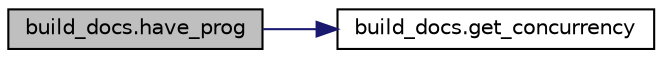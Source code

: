 digraph "build_docs.have_prog"
{
  edge [fontname="Helvetica",fontsize="10",labelfontname="Helvetica",labelfontsize="10"];
  node [fontname="Helvetica",fontsize="10",shape=record];
  rankdir="LR";
  Node3 [label="build_docs.have_prog",height=0.2,width=0.4,color="black", fillcolor="grey75", style="filled", fontcolor="black"];
  Node3 -> Node4 [color="midnightblue",fontsize="10",style="solid",fontname="Helvetica"];
  Node4 [label="build_docs.get_concurrency",height=0.2,width=0.4,color="black", fillcolor="white", style="filled",URL="$namespacebuild__docs.html#adc33ba22722439845484b6f22b983e27"];
}
